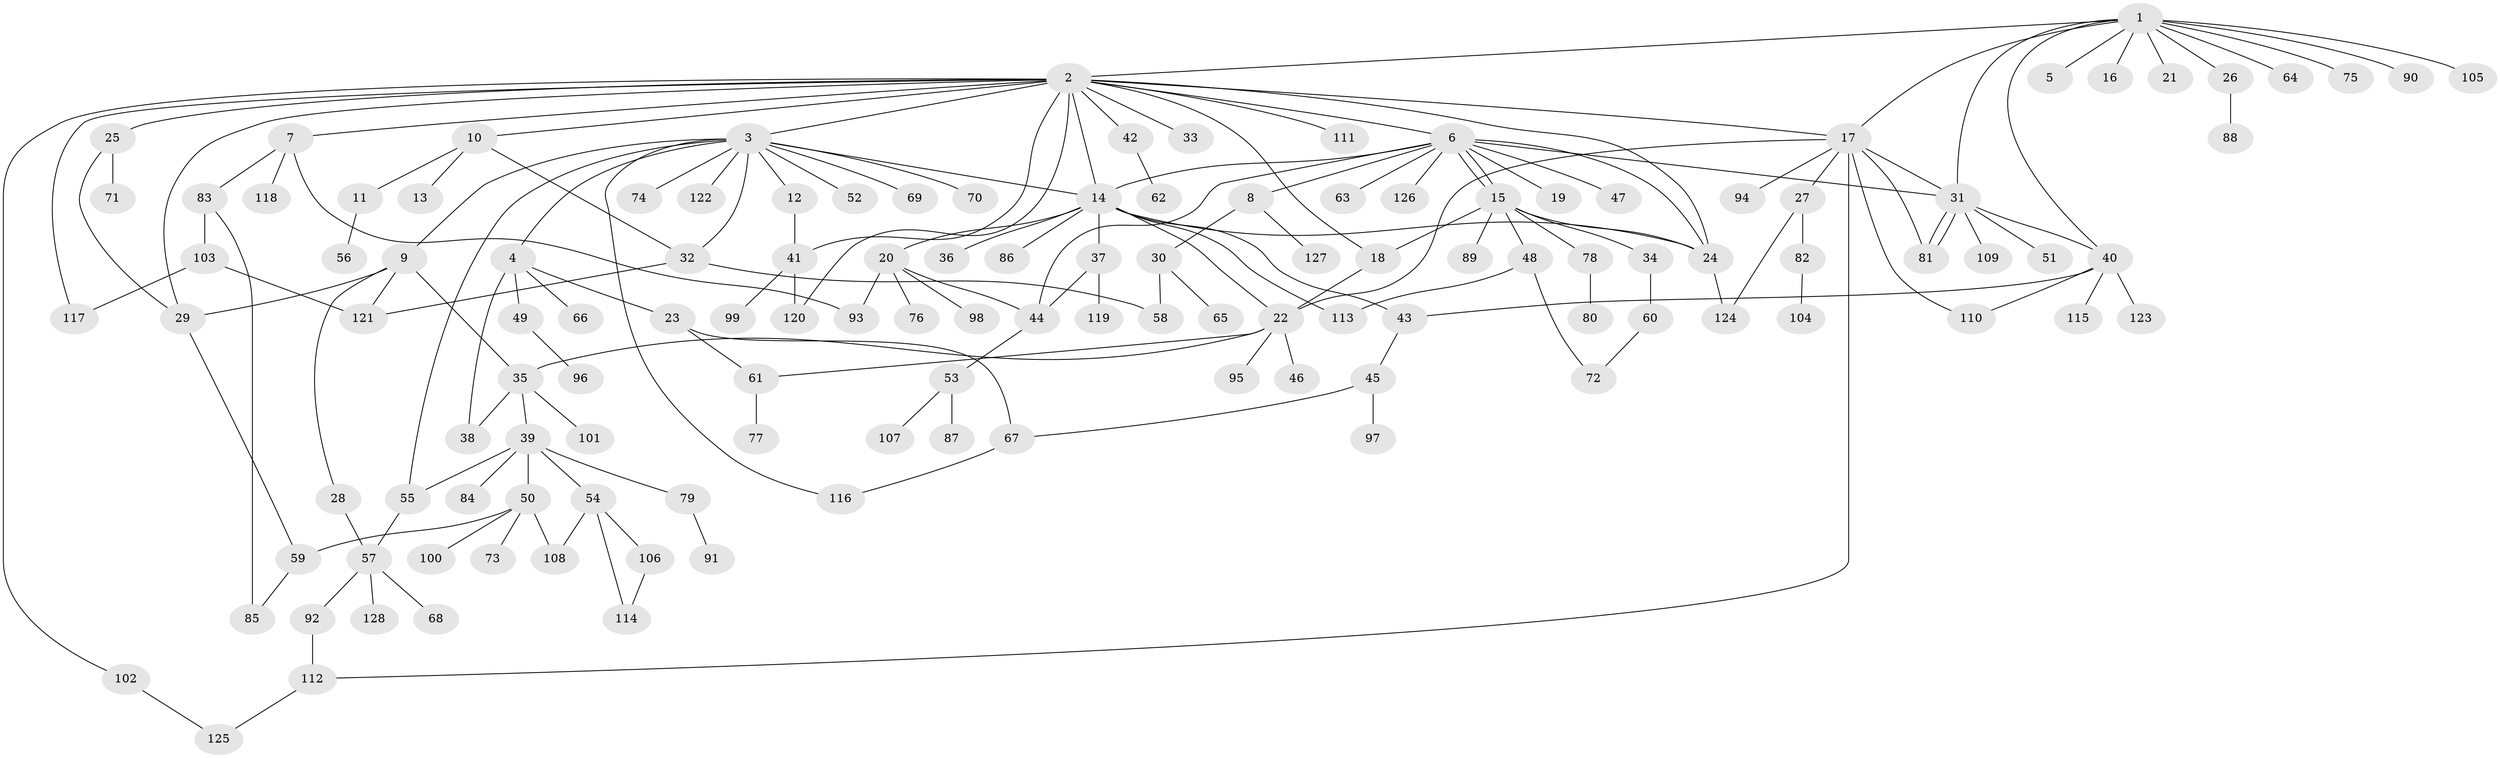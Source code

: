// Generated by graph-tools (version 1.1) at 2025/26/03/09/25 03:26:00]
// undirected, 128 vertices, 172 edges
graph export_dot {
graph [start="1"]
  node [color=gray90,style=filled];
  1;
  2;
  3;
  4;
  5;
  6;
  7;
  8;
  9;
  10;
  11;
  12;
  13;
  14;
  15;
  16;
  17;
  18;
  19;
  20;
  21;
  22;
  23;
  24;
  25;
  26;
  27;
  28;
  29;
  30;
  31;
  32;
  33;
  34;
  35;
  36;
  37;
  38;
  39;
  40;
  41;
  42;
  43;
  44;
  45;
  46;
  47;
  48;
  49;
  50;
  51;
  52;
  53;
  54;
  55;
  56;
  57;
  58;
  59;
  60;
  61;
  62;
  63;
  64;
  65;
  66;
  67;
  68;
  69;
  70;
  71;
  72;
  73;
  74;
  75;
  76;
  77;
  78;
  79;
  80;
  81;
  82;
  83;
  84;
  85;
  86;
  87;
  88;
  89;
  90;
  91;
  92;
  93;
  94;
  95;
  96;
  97;
  98;
  99;
  100;
  101;
  102;
  103;
  104;
  105;
  106;
  107;
  108;
  109;
  110;
  111;
  112;
  113;
  114;
  115;
  116;
  117;
  118;
  119;
  120;
  121;
  122;
  123;
  124;
  125;
  126;
  127;
  128;
  1 -- 2;
  1 -- 5;
  1 -- 16;
  1 -- 17;
  1 -- 21;
  1 -- 26;
  1 -- 31;
  1 -- 40;
  1 -- 64;
  1 -- 75;
  1 -- 90;
  1 -- 105;
  2 -- 3;
  2 -- 6;
  2 -- 7;
  2 -- 10;
  2 -- 14;
  2 -- 17;
  2 -- 18;
  2 -- 24;
  2 -- 25;
  2 -- 29;
  2 -- 33;
  2 -- 41;
  2 -- 42;
  2 -- 102;
  2 -- 111;
  2 -- 117;
  2 -- 120;
  3 -- 4;
  3 -- 9;
  3 -- 12;
  3 -- 14;
  3 -- 32;
  3 -- 52;
  3 -- 55;
  3 -- 69;
  3 -- 70;
  3 -- 74;
  3 -- 116;
  3 -- 122;
  4 -- 23;
  4 -- 38;
  4 -- 49;
  4 -- 66;
  6 -- 8;
  6 -- 14;
  6 -- 15;
  6 -- 15;
  6 -- 19;
  6 -- 24;
  6 -- 31;
  6 -- 44;
  6 -- 47;
  6 -- 63;
  6 -- 126;
  7 -- 83;
  7 -- 93;
  7 -- 118;
  8 -- 30;
  8 -- 127;
  9 -- 28;
  9 -- 29;
  9 -- 35;
  9 -- 121;
  10 -- 11;
  10 -- 13;
  10 -- 32;
  11 -- 56;
  12 -- 41;
  14 -- 20;
  14 -- 22;
  14 -- 24;
  14 -- 36;
  14 -- 37;
  14 -- 43;
  14 -- 86;
  14 -- 113;
  15 -- 18;
  15 -- 24;
  15 -- 34;
  15 -- 48;
  15 -- 78;
  15 -- 89;
  17 -- 22;
  17 -- 27;
  17 -- 31;
  17 -- 81;
  17 -- 94;
  17 -- 110;
  17 -- 112;
  18 -- 22;
  20 -- 44;
  20 -- 76;
  20 -- 93;
  20 -- 98;
  22 -- 35;
  22 -- 46;
  22 -- 61;
  22 -- 95;
  23 -- 61;
  23 -- 67;
  24 -- 124;
  25 -- 29;
  25 -- 71;
  26 -- 88;
  27 -- 82;
  27 -- 124;
  28 -- 57;
  29 -- 59;
  30 -- 58;
  30 -- 65;
  31 -- 40;
  31 -- 51;
  31 -- 81;
  31 -- 81;
  31 -- 109;
  32 -- 58;
  32 -- 121;
  34 -- 60;
  35 -- 38;
  35 -- 39;
  35 -- 101;
  37 -- 44;
  37 -- 119;
  39 -- 50;
  39 -- 54;
  39 -- 55;
  39 -- 79;
  39 -- 84;
  40 -- 43;
  40 -- 110;
  40 -- 115;
  40 -- 123;
  41 -- 99;
  41 -- 120;
  42 -- 62;
  43 -- 45;
  44 -- 53;
  45 -- 67;
  45 -- 97;
  48 -- 72;
  48 -- 113;
  49 -- 96;
  50 -- 59;
  50 -- 73;
  50 -- 100;
  50 -- 108;
  53 -- 87;
  53 -- 107;
  54 -- 106;
  54 -- 108;
  54 -- 114;
  55 -- 57;
  57 -- 68;
  57 -- 92;
  57 -- 128;
  59 -- 85;
  60 -- 72;
  61 -- 77;
  67 -- 116;
  78 -- 80;
  79 -- 91;
  82 -- 104;
  83 -- 85;
  83 -- 103;
  92 -- 112;
  102 -- 125;
  103 -- 117;
  103 -- 121;
  106 -- 114;
  112 -- 125;
}

